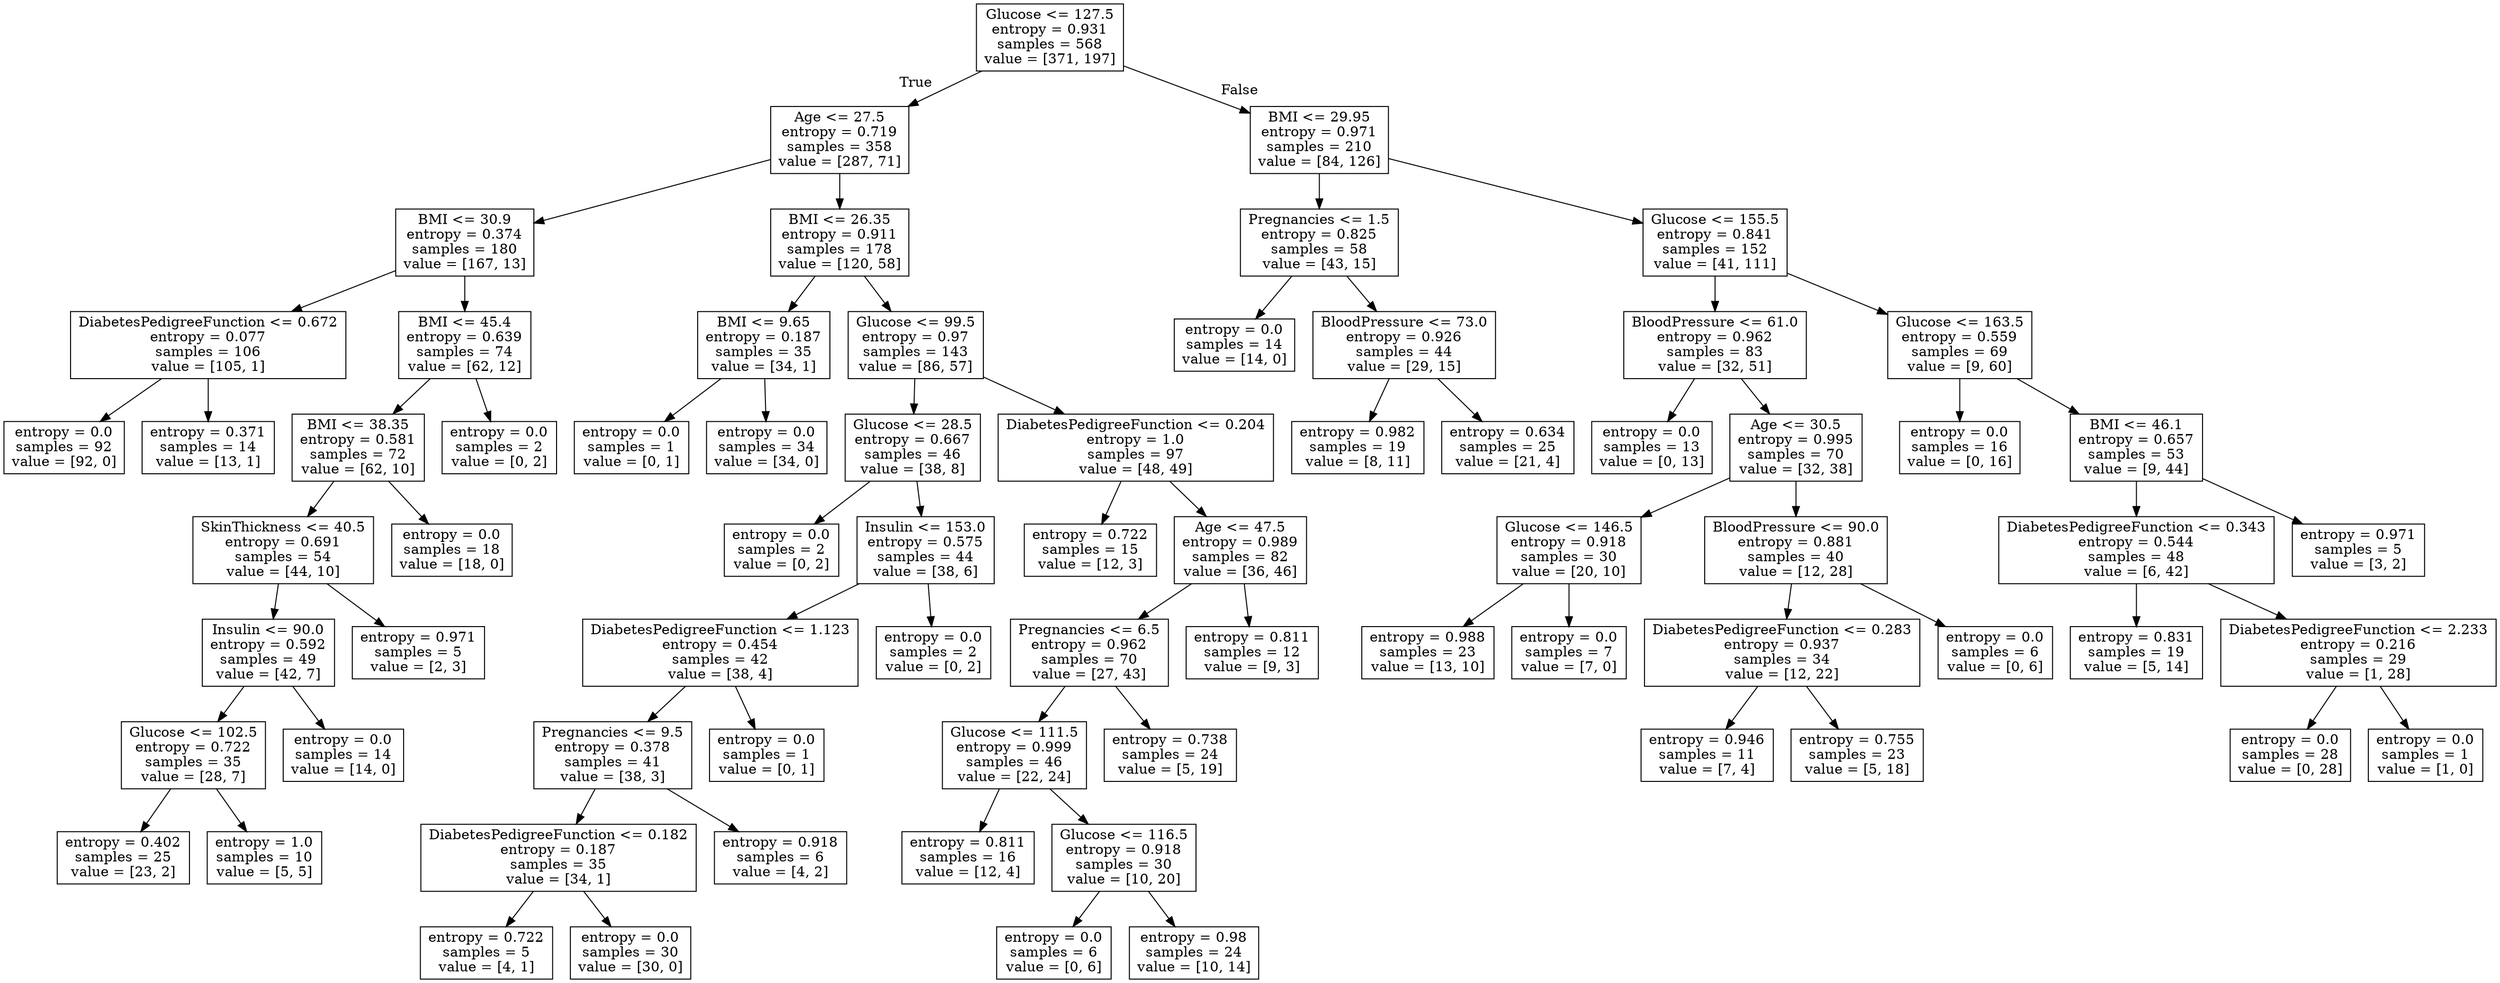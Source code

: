 digraph Tree {
node [shape=box] ;
0 [label="Glucose <= 127.5\nentropy = 0.931\nsamples = 568\nvalue = [371, 197]"] ;
1 [label="Age <= 27.5\nentropy = 0.719\nsamples = 358\nvalue = [287, 71]"] ;
0 -> 1 [labeldistance=2.5, labelangle=45, headlabel="True"] ;
2 [label="BMI <= 30.9\nentropy = 0.374\nsamples = 180\nvalue = [167, 13]"] ;
1 -> 2 ;
3 [label="DiabetesPedigreeFunction <= 0.672\nentropy = 0.077\nsamples = 106\nvalue = [105, 1]"] ;
2 -> 3 ;
4 [label="entropy = 0.0\nsamples = 92\nvalue = [92, 0]"] ;
3 -> 4 ;
5 [label="entropy = 0.371\nsamples = 14\nvalue = [13, 1]"] ;
3 -> 5 ;
6 [label="BMI <= 45.4\nentropy = 0.639\nsamples = 74\nvalue = [62, 12]"] ;
2 -> 6 ;
7 [label="BMI <= 38.35\nentropy = 0.581\nsamples = 72\nvalue = [62, 10]"] ;
6 -> 7 ;
8 [label="SkinThickness <= 40.5\nentropy = 0.691\nsamples = 54\nvalue = [44, 10]"] ;
7 -> 8 ;
9 [label="Insulin <= 90.0\nentropy = 0.592\nsamples = 49\nvalue = [42, 7]"] ;
8 -> 9 ;
10 [label="Glucose <= 102.5\nentropy = 0.722\nsamples = 35\nvalue = [28, 7]"] ;
9 -> 10 ;
11 [label="entropy = 0.402\nsamples = 25\nvalue = [23, 2]"] ;
10 -> 11 ;
12 [label="entropy = 1.0\nsamples = 10\nvalue = [5, 5]"] ;
10 -> 12 ;
13 [label="entropy = 0.0\nsamples = 14\nvalue = [14, 0]"] ;
9 -> 13 ;
14 [label="entropy = 0.971\nsamples = 5\nvalue = [2, 3]"] ;
8 -> 14 ;
15 [label="entropy = 0.0\nsamples = 18\nvalue = [18, 0]"] ;
7 -> 15 ;
16 [label="entropy = 0.0\nsamples = 2\nvalue = [0, 2]"] ;
6 -> 16 ;
17 [label="BMI <= 26.35\nentropy = 0.911\nsamples = 178\nvalue = [120, 58]"] ;
1 -> 17 ;
18 [label="BMI <= 9.65\nentropy = 0.187\nsamples = 35\nvalue = [34, 1]"] ;
17 -> 18 ;
19 [label="entropy = 0.0\nsamples = 1\nvalue = [0, 1]"] ;
18 -> 19 ;
20 [label="entropy = 0.0\nsamples = 34\nvalue = [34, 0]"] ;
18 -> 20 ;
21 [label="Glucose <= 99.5\nentropy = 0.97\nsamples = 143\nvalue = [86, 57]"] ;
17 -> 21 ;
22 [label="Glucose <= 28.5\nentropy = 0.667\nsamples = 46\nvalue = [38, 8]"] ;
21 -> 22 ;
23 [label="entropy = 0.0\nsamples = 2\nvalue = [0, 2]"] ;
22 -> 23 ;
24 [label="Insulin <= 153.0\nentropy = 0.575\nsamples = 44\nvalue = [38, 6]"] ;
22 -> 24 ;
25 [label="DiabetesPedigreeFunction <= 1.123\nentropy = 0.454\nsamples = 42\nvalue = [38, 4]"] ;
24 -> 25 ;
26 [label="Pregnancies <= 9.5\nentropy = 0.378\nsamples = 41\nvalue = [38, 3]"] ;
25 -> 26 ;
27 [label="DiabetesPedigreeFunction <= 0.182\nentropy = 0.187\nsamples = 35\nvalue = [34, 1]"] ;
26 -> 27 ;
28 [label="entropy = 0.722\nsamples = 5\nvalue = [4, 1]"] ;
27 -> 28 ;
29 [label="entropy = 0.0\nsamples = 30\nvalue = [30, 0]"] ;
27 -> 29 ;
30 [label="entropy = 0.918\nsamples = 6\nvalue = [4, 2]"] ;
26 -> 30 ;
31 [label="entropy = 0.0\nsamples = 1\nvalue = [0, 1]"] ;
25 -> 31 ;
32 [label="entropy = 0.0\nsamples = 2\nvalue = [0, 2]"] ;
24 -> 32 ;
33 [label="DiabetesPedigreeFunction <= 0.204\nentropy = 1.0\nsamples = 97\nvalue = [48, 49]"] ;
21 -> 33 ;
34 [label="entropy = 0.722\nsamples = 15\nvalue = [12, 3]"] ;
33 -> 34 ;
35 [label="Age <= 47.5\nentropy = 0.989\nsamples = 82\nvalue = [36, 46]"] ;
33 -> 35 ;
36 [label="Pregnancies <= 6.5\nentropy = 0.962\nsamples = 70\nvalue = [27, 43]"] ;
35 -> 36 ;
37 [label="Glucose <= 111.5\nentropy = 0.999\nsamples = 46\nvalue = [22, 24]"] ;
36 -> 37 ;
38 [label="entropy = 0.811\nsamples = 16\nvalue = [12, 4]"] ;
37 -> 38 ;
39 [label="Glucose <= 116.5\nentropy = 0.918\nsamples = 30\nvalue = [10, 20]"] ;
37 -> 39 ;
40 [label="entropy = 0.0\nsamples = 6\nvalue = [0, 6]"] ;
39 -> 40 ;
41 [label="entropy = 0.98\nsamples = 24\nvalue = [10, 14]"] ;
39 -> 41 ;
42 [label="entropy = 0.738\nsamples = 24\nvalue = [5, 19]"] ;
36 -> 42 ;
43 [label="entropy = 0.811\nsamples = 12\nvalue = [9, 3]"] ;
35 -> 43 ;
44 [label="BMI <= 29.95\nentropy = 0.971\nsamples = 210\nvalue = [84, 126]"] ;
0 -> 44 [labeldistance=2.5, labelangle=-45, headlabel="False"] ;
45 [label="Pregnancies <= 1.5\nentropy = 0.825\nsamples = 58\nvalue = [43, 15]"] ;
44 -> 45 ;
46 [label="entropy = 0.0\nsamples = 14\nvalue = [14, 0]"] ;
45 -> 46 ;
47 [label="BloodPressure <= 73.0\nentropy = 0.926\nsamples = 44\nvalue = [29, 15]"] ;
45 -> 47 ;
48 [label="entropy = 0.982\nsamples = 19\nvalue = [8, 11]"] ;
47 -> 48 ;
49 [label="entropy = 0.634\nsamples = 25\nvalue = [21, 4]"] ;
47 -> 49 ;
50 [label="Glucose <= 155.5\nentropy = 0.841\nsamples = 152\nvalue = [41, 111]"] ;
44 -> 50 ;
51 [label="BloodPressure <= 61.0\nentropy = 0.962\nsamples = 83\nvalue = [32, 51]"] ;
50 -> 51 ;
52 [label="entropy = 0.0\nsamples = 13\nvalue = [0, 13]"] ;
51 -> 52 ;
53 [label="Age <= 30.5\nentropy = 0.995\nsamples = 70\nvalue = [32, 38]"] ;
51 -> 53 ;
54 [label="Glucose <= 146.5\nentropy = 0.918\nsamples = 30\nvalue = [20, 10]"] ;
53 -> 54 ;
55 [label="entropy = 0.988\nsamples = 23\nvalue = [13, 10]"] ;
54 -> 55 ;
56 [label="entropy = 0.0\nsamples = 7\nvalue = [7, 0]"] ;
54 -> 56 ;
57 [label="BloodPressure <= 90.0\nentropy = 0.881\nsamples = 40\nvalue = [12, 28]"] ;
53 -> 57 ;
58 [label="DiabetesPedigreeFunction <= 0.283\nentropy = 0.937\nsamples = 34\nvalue = [12, 22]"] ;
57 -> 58 ;
59 [label="entropy = 0.946\nsamples = 11\nvalue = [7, 4]"] ;
58 -> 59 ;
60 [label="entropy = 0.755\nsamples = 23\nvalue = [5, 18]"] ;
58 -> 60 ;
61 [label="entropy = 0.0\nsamples = 6\nvalue = [0, 6]"] ;
57 -> 61 ;
62 [label="Glucose <= 163.5\nentropy = 0.559\nsamples = 69\nvalue = [9, 60]"] ;
50 -> 62 ;
63 [label="entropy = 0.0\nsamples = 16\nvalue = [0, 16]"] ;
62 -> 63 ;
64 [label="BMI <= 46.1\nentropy = 0.657\nsamples = 53\nvalue = [9, 44]"] ;
62 -> 64 ;
65 [label="DiabetesPedigreeFunction <= 0.343\nentropy = 0.544\nsamples = 48\nvalue = [6, 42]"] ;
64 -> 65 ;
66 [label="entropy = 0.831\nsamples = 19\nvalue = [5, 14]"] ;
65 -> 66 ;
67 [label="DiabetesPedigreeFunction <= 2.233\nentropy = 0.216\nsamples = 29\nvalue = [1, 28]"] ;
65 -> 67 ;
68 [label="entropy = 0.0\nsamples = 28\nvalue = [0, 28]"] ;
67 -> 68 ;
69 [label="entropy = 0.0\nsamples = 1\nvalue = [1, 0]"] ;
67 -> 69 ;
70 [label="entropy = 0.971\nsamples = 5\nvalue = [3, 2]"] ;
64 -> 70 ;
}